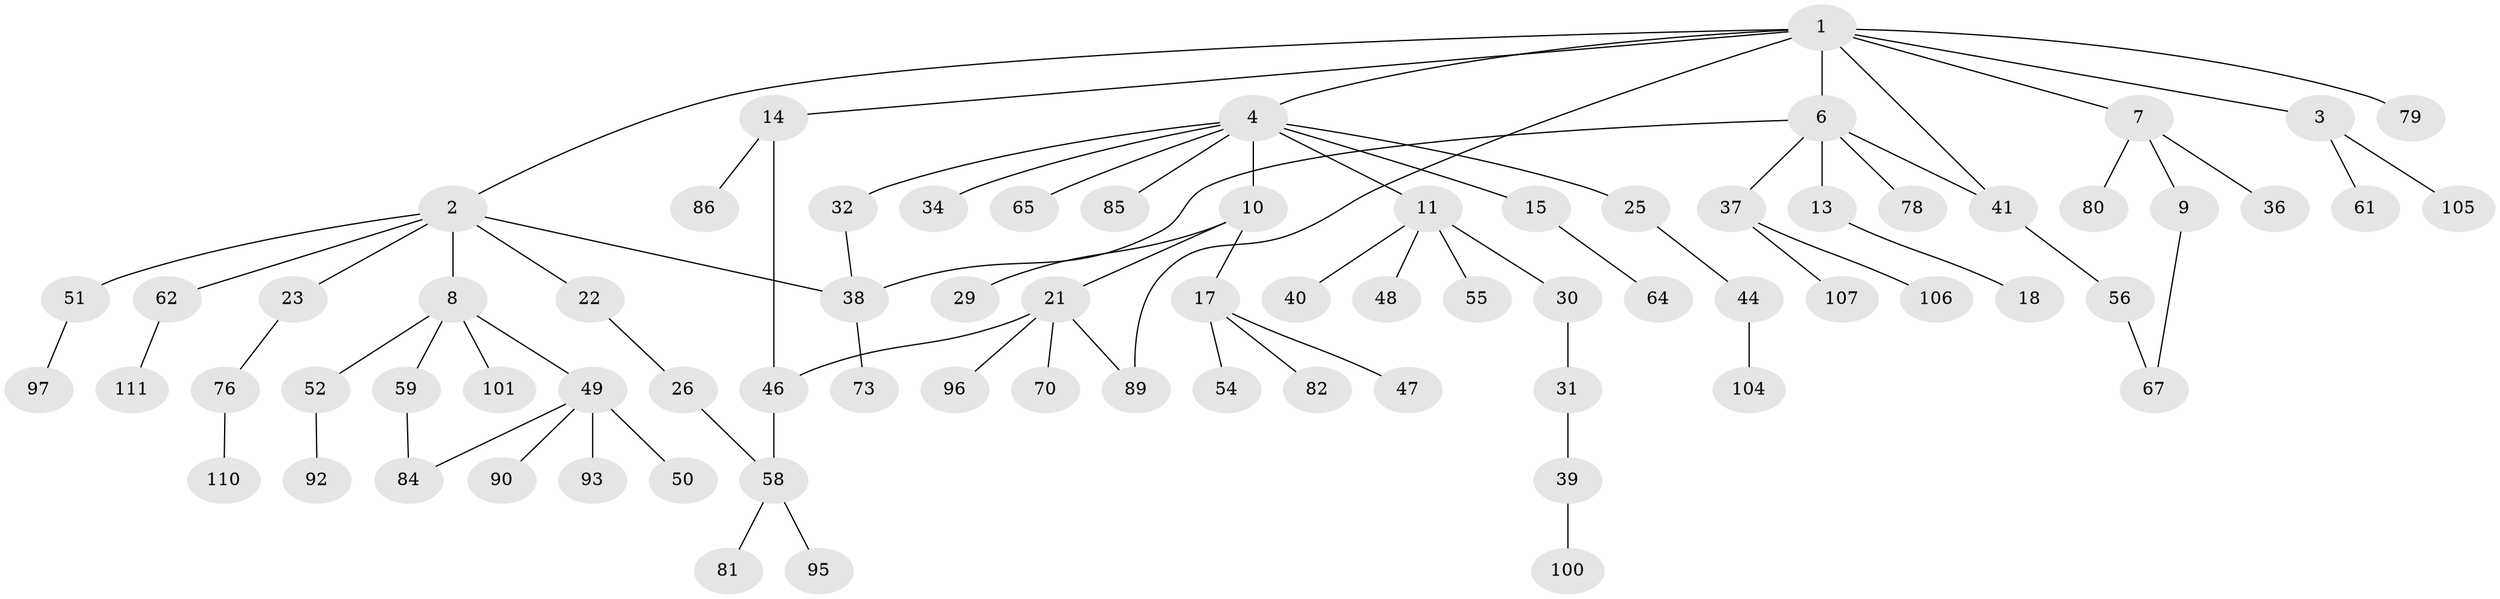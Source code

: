 // Generated by graph-tools (version 1.1) at 2025/23/03/03/25 07:23:32]
// undirected, 75 vertices, 82 edges
graph export_dot {
graph [start="1"]
  node [color=gray90,style=filled];
  1 [super="+83"];
  2 [super="+19"];
  3 [super="+28"];
  4 [super="+5"];
  6 [super="+99"];
  7 [super="+16"];
  8 [super="+12"];
  9 [super="+20"];
  10 [super="+43"];
  11 [super="+24"];
  13;
  14 [super="+74"];
  15 [super="+77"];
  17 [super="+57"];
  18;
  21 [super="+27"];
  22 [super="+33"];
  23 [super="+71"];
  25 [super="+42"];
  26 [super="+45"];
  29;
  30 [super="+63"];
  31;
  32 [super="+35"];
  34 [super="+94"];
  36 [super="+98"];
  37 [super="+72"];
  38 [super="+87"];
  39 [super="+66"];
  40;
  41;
  44;
  46 [super="+53"];
  47;
  48 [super="+91"];
  49 [super="+68"];
  50 [super="+75"];
  51 [super="+103"];
  52 [super="+108"];
  54;
  55;
  56 [super="+60"];
  58 [super="+69"];
  59 [super="+102"];
  61;
  62 [super="+88"];
  64;
  65;
  67;
  70;
  73;
  76;
  78;
  79;
  80 [super="+109"];
  81;
  82;
  84;
  85;
  86;
  89;
  90;
  92;
  93;
  95;
  96;
  97;
  100;
  101;
  104;
  105;
  106;
  107;
  110 [super="+112"];
  111;
  1 -- 2;
  1 -- 3;
  1 -- 4;
  1 -- 6;
  1 -- 7;
  1 -- 14;
  1 -- 41;
  1 -- 79;
  1 -- 89;
  2 -- 8;
  2 -- 22;
  2 -- 23;
  2 -- 62;
  2 -- 51;
  2 -- 38;
  3 -- 61;
  3 -- 105;
  4 -- 10;
  4 -- 15;
  4 -- 65;
  4 -- 32;
  4 -- 34;
  4 -- 85;
  4 -- 25;
  4 -- 11;
  6 -- 13;
  6 -- 37;
  6 -- 38;
  6 -- 78;
  6 -- 41;
  7 -- 9;
  7 -- 80;
  7 -- 36;
  8 -- 49;
  8 -- 52;
  8 -- 59;
  8 -- 101;
  9 -- 67;
  10 -- 17;
  10 -- 21;
  10 -- 29;
  11 -- 40;
  11 -- 48;
  11 -- 55;
  11 -- 30 [weight=2];
  13 -- 18;
  14 -- 46;
  14 -- 86;
  15 -- 64;
  17 -- 47;
  17 -- 54;
  17 -- 82;
  21 -- 70;
  21 -- 96;
  21 -- 89;
  21 -- 46;
  22 -- 26;
  23 -- 76;
  25 -- 44;
  26 -- 58;
  30 -- 31;
  31 -- 39;
  32 -- 38;
  37 -- 107;
  37 -- 106;
  38 -- 73;
  39 -- 100;
  41 -- 56;
  44 -- 104;
  46 -- 58;
  49 -- 50;
  49 -- 90;
  49 -- 84;
  49 -- 93;
  51 -- 97;
  52 -- 92;
  56 -- 67;
  58 -- 81;
  58 -- 95;
  59 -- 84;
  62 -- 111;
  76 -- 110;
}
